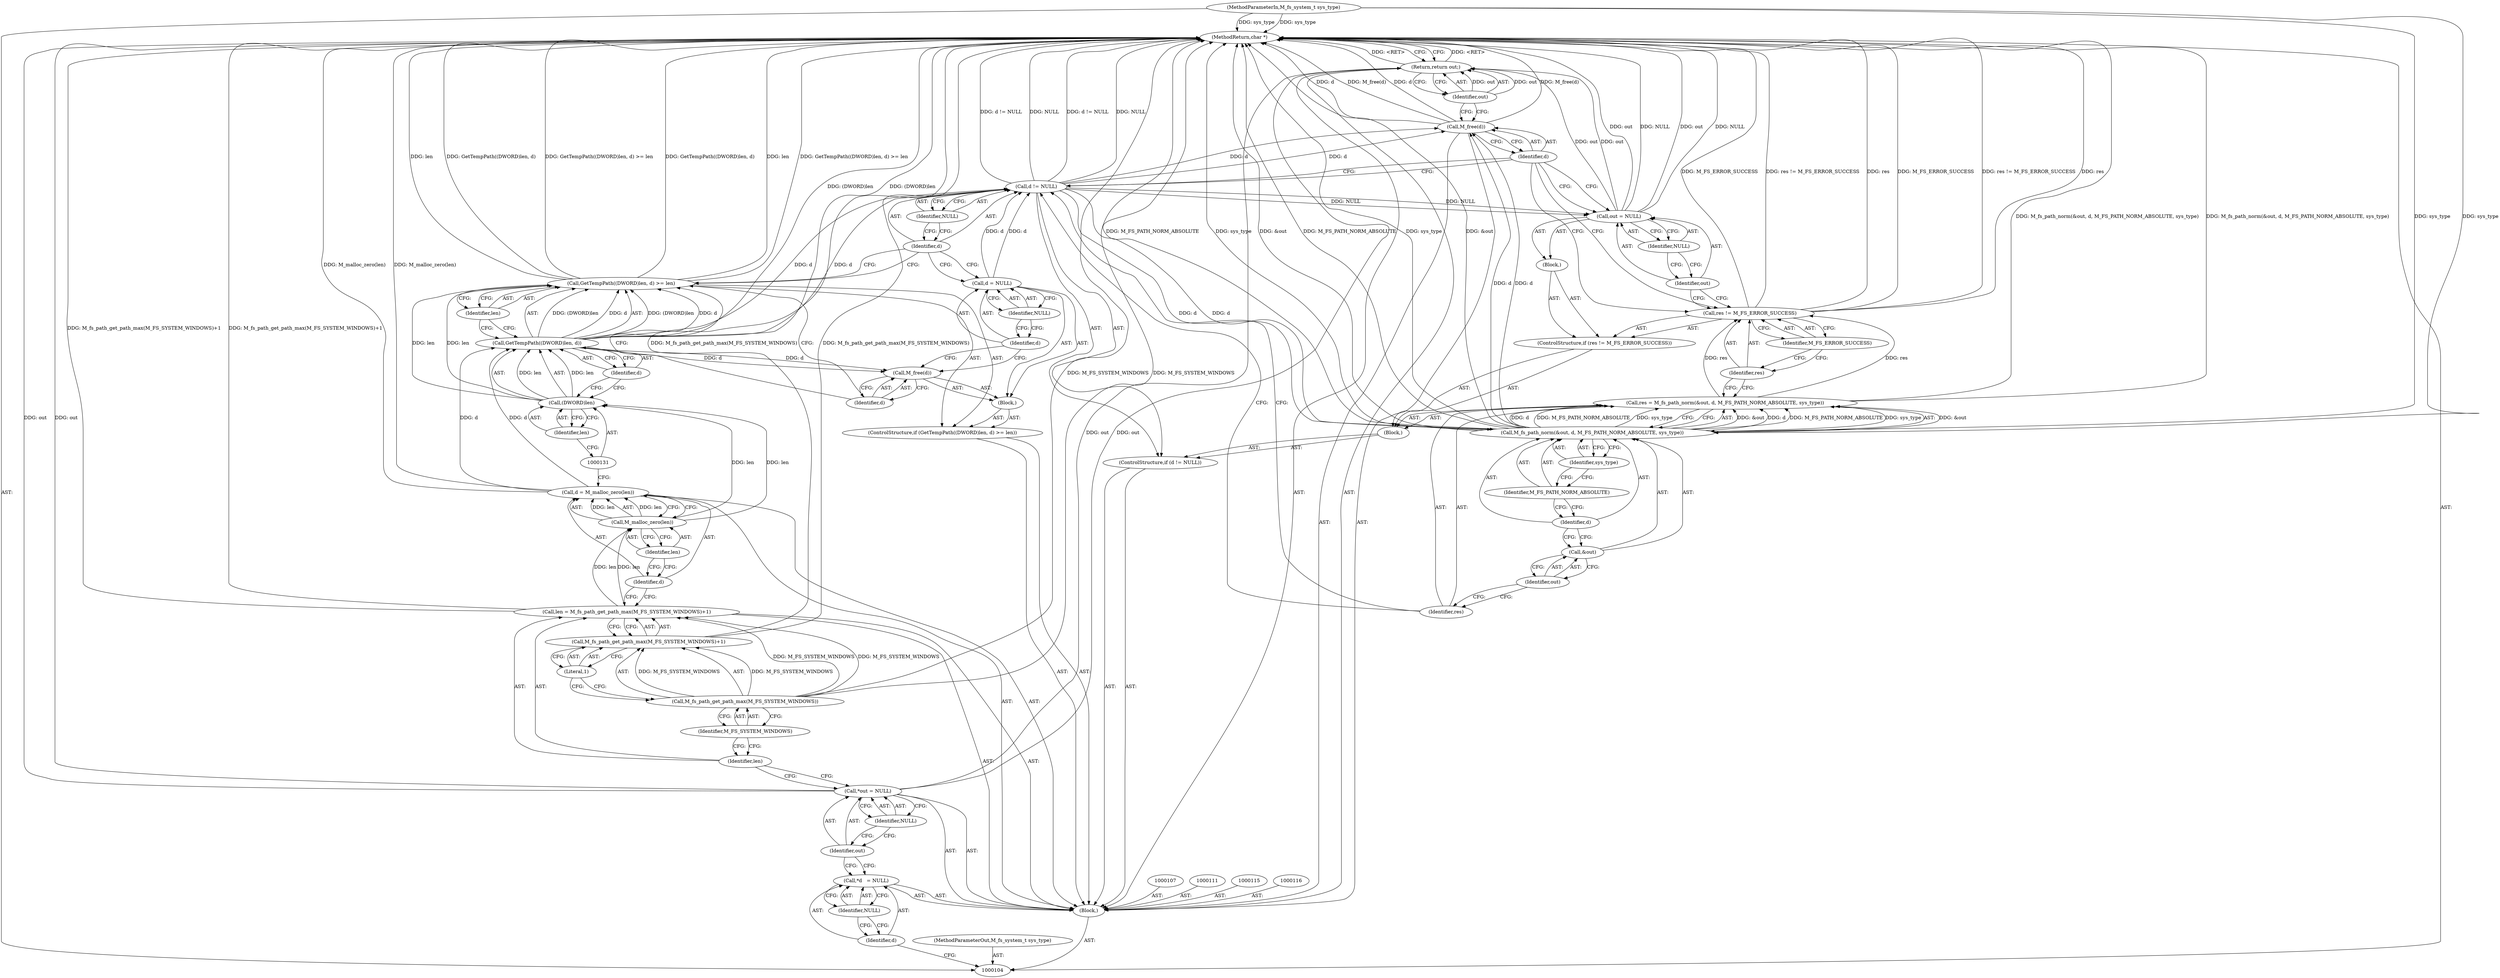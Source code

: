 digraph "0_mstdlib_db124b8f607dd0a40a9aef2d4d468fad433522a7_6" {
"1000166" [label="(MethodReturn,char *)"];
"1000105" [label="(MethodParameterIn,M_fs_system_t sys_type)"];
"1000228" [label="(MethodParameterOut,M_fs_system_t sys_type)"];
"1000127" [label="(ControlStructure,if (GetTempPath((DWORD)len, d) >= len))"];
"1000130" [label="(Call,(DWORD)len)"];
"1000132" [label="(Identifier,len)"];
"1000133" [label="(Identifier,d)"];
"1000134" [label="(Identifier,len)"];
"1000135" [label="(Block,)"];
"1000128" [label="(Call,GetTempPath((DWORD)len, d) >= len)"];
"1000129" [label="(Call,GetTempPath((DWORD)len, d))"];
"1000136" [label="(Call,M_free(d))"];
"1000137" [label="(Identifier,d)"];
"1000138" [label="(Call,d = NULL)"];
"1000139" [label="(Identifier,d)"];
"1000140" [label="(Identifier,NULL)"];
"1000106" [label="(Block,)"];
"1000108" [label="(Call,*d   = NULL)"];
"1000109" [label="(Identifier,d)"];
"1000110" [label="(Identifier,NULL)"];
"1000112" [label="(Call,*out = NULL)"];
"1000113" [label="(Identifier,out)"];
"1000114" [label="(Identifier,NULL)"];
"1000141" [label="(ControlStructure,if (d != NULL))"];
"1000144" [label="(Identifier,NULL)"];
"1000145" [label="(Block,)"];
"1000142" [label="(Call,d != NULL)"];
"1000143" [label="(Identifier,d)"];
"1000146" [label="(Call,res = M_fs_path_norm(&out, d, M_FS_PATH_NORM_ABSOLUTE, sys_type))"];
"1000147" [label="(Identifier,res)"];
"1000149" [label="(Call,&out)"];
"1000150" [label="(Identifier,out)"];
"1000151" [label="(Identifier,d)"];
"1000152" [label="(Identifier,M_FS_PATH_NORM_ABSOLUTE)"];
"1000153" [label="(Identifier,sys_type)"];
"1000148" [label="(Call,M_fs_path_norm(&out, d, M_FS_PATH_NORM_ABSOLUTE, sys_type))"];
"1000157" [label="(Identifier,M_FS_ERROR_SUCCESS)"];
"1000154" [label="(ControlStructure,if (res != M_FS_ERROR_SUCCESS))"];
"1000158" [label="(Block,)"];
"1000155" [label="(Call,res != M_FS_ERROR_SUCCESS)"];
"1000156" [label="(Identifier,res)"];
"1000159" [label="(Call,out = NULL)"];
"1000160" [label="(Identifier,out)"];
"1000161" [label="(Identifier,NULL)"];
"1000162" [label="(Call,M_free(d))"];
"1000163" [label="(Identifier,d)"];
"1000164" [label="(Return,return out;)"];
"1000165" [label="(Identifier,out)"];
"1000119" [label="(Call,M_fs_path_get_path_max(M_FS_SYSTEM_WINDOWS)+1)"];
"1000120" [label="(Call,M_fs_path_get_path_max(M_FS_SYSTEM_WINDOWS))"];
"1000121" [label="(Identifier,M_FS_SYSTEM_WINDOWS)"];
"1000122" [label="(Literal,1)"];
"1000117" [label="(Call,len = M_fs_path_get_path_max(M_FS_SYSTEM_WINDOWS)+1)"];
"1000118" [label="(Identifier,len)"];
"1000123" [label="(Call,d = M_malloc_zero(len))"];
"1000124" [label="(Identifier,d)"];
"1000126" [label="(Identifier,len)"];
"1000125" [label="(Call,M_malloc_zero(len))"];
"1000166" -> "1000104"  [label="AST: "];
"1000166" -> "1000164"  [label="CFG: "];
"1000129" -> "1000166"  [label="DDG: (DWORD)len"];
"1000142" -> "1000166"  [label="DDG: d != NULL"];
"1000142" -> "1000166"  [label="DDG: NULL"];
"1000123" -> "1000166"  [label="DDG: M_malloc_zero(len)"];
"1000155" -> "1000166"  [label="DDG: M_FS_ERROR_SUCCESS"];
"1000155" -> "1000166"  [label="DDG: res != M_FS_ERROR_SUCCESS"];
"1000155" -> "1000166"  [label="DDG: res"];
"1000105" -> "1000166"  [label="DDG: sys_type"];
"1000159" -> "1000166"  [label="DDG: out"];
"1000159" -> "1000166"  [label="DDG: NULL"];
"1000148" -> "1000166"  [label="DDG: M_FS_PATH_NORM_ABSOLUTE"];
"1000148" -> "1000166"  [label="DDG: sys_type"];
"1000148" -> "1000166"  [label="DDG: &out"];
"1000120" -> "1000166"  [label="DDG: M_FS_SYSTEM_WINDOWS"];
"1000117" -> "1000166"  [label="DDG: M_fs_path_get_path_max(M_FS_SYSTEM_WINDOWS)+1"];
"1000128" -> "1000166"  [label="DDG: GetTempPath((DWORD)len, d)"];
"1000128" -> "1000166"  [label="DDG: len"];
"1000128" -> "1000166"  [label="DDG: GetTempPath((DWORD)len, d) >= len"];
"1000146" -> "1000166"  [label="DDG: M_fs_path_norm(&out, d, M_FS_PATH_NORM_ABSOLUTE, sys_type)"];
"1000112" -> "1000166"  [label="DDG: out"];
"1000119" -> "1000166"  [label="DDG: M_fs_path_get_path_max(M_FS_SYSTEM_WINDOWS)"];
"1000162" -> "1000166"  [label="DDG: d"];
"1000162" -> "1000166"  [label="DDG: M_free(d)"];
"1000164" -> "1000166"  [label="DDG: <RET>"];
"1000105" -> "1000104"  [label="AST: "];
"1000105" -> "1000166"  [label="DDG: sys_type"];
"1000105" -> "1000148"  [label="DDG: sys_type"];
"1000228" -> "1000104"  [label="AST: "];
"1000127" -> "1000106"  [label="AST: "];
"1000128" -> "1000127"  [label="AST: "];
"1000135" -> "1000127"  [label="AST: "];
"1000130" -> "1000129"  [label="AST: "];
"1000130" -> "1000132"  [label="CFG: "];
"1000131" -> "1000130"  [label="AST: "];
"1000132" -> "1000130"  [label="AST: "];
"1000133" -> "1000130"  [label="CFG: "];
"1000130" -> "1000129"  [label="DDG: len"];
"1000125" -> "1000130"  [label="DDG: len"];
"1000130" -> "1000128"  [label="DDG: len"];
"1000132" -> "1000130"  [label="AST: "];
"1000132" -> "1000131"  [label="CFG: "];
"1000130" -> "1000132"  [label="CFG: "];
"1000133" -> "1000129"  [label="AST: "];
"1000133" -> "1000130"  [label="CFG: "];
"1000129" -> "1000133"  [label="CFG: "];
"1000134" -> "1000128"  [label="AST: "];
"1000134" -> "1000129"  [label="CFG: "];
"1000128" -> "1000134"  [label="CFG: "];
"1000135" -> "1000127"  [label="AST: "];
"1000136" -> "1000135"  [label="AST: "];
"1000138" -> "1000135"  [label="AST: "];
"1000128" -> "1000127"  [label="AST: "];
"1000128" -> "1000134"  [label="CFG: "];
"1000129" -> "1000128"  [label="AST: "];
"1000134" -> "1000128"  [label="AST: "];
"1000137" -> "1000128"  [label="CFG: "];
"1000143" -> "1000128"  [label="CFG: "];
"1000128" -> "1000166"  [label="DDG: GetTempPath((DWORD)len, d)"];
"1000128" -> "1000166"  [label="DDG: len"];
"1000128" -> "1000166"  [label="DDG: GetTempPath((DWORD)len, d) >= len"];
"1000129" -> "1000128"  [label="DDG: (DWORD)len"];
"1000129" -> "1000128"  [label="DDG: d"];
"1000130" -> "1000128"  [label="DDG: len"];
"1000129" -> "1000128"  [label="AST: "];
"1000129" -> "1000133"  [label="CFG: "];
"1000130" -> "1000129"  [label="AST: "];
"1000133" -> "1000129"  [label="AST: "];
"1000134" -> "1000129"  [label="CFG: "];
"1000129" -> "1000166"  [label="DDG: (DWORD)len"];
"1000129" -> "1000128"  [label="DDG: (DWORD)len"];
"1000129" -> "1000128"  [label="DDG: d"];
"1000130" -> "1000129"  [label="DDG: len"];
"1000123" -> "1000129"  [label="DDG: d"];
"1000129" -> "1000136"  [label="DDG: d"];
"1000129" -> "1000142"  [label="DDG: d"];
"1000136" -> "1000135"  [label="AST: "];
"1000136" -> "1000137"  [label="CFG: "];
"1000137" -> "1000136"  [label="AST: "];
"1000139" -> "1000136"  [label="CFG: "];
"1000129" -> "1000136"  [label="DDG: d"];
"1000137" -> "1000136"  [label="AST: "];
"1000137" -> "1000128"  [label="CFG: "];
"1000136" -> "1000137"  [label="CFG: "];
"1000138" -> "1000135"  [label="AST: "];
"1000138" -> "1000140"  [label="CFG: "];
"1000139" -> "1000138"  [label="AST: "];
"1000140" -> "1000138"  [label="AST: "];
"1000143" -> "1000138"  [label="CFG: "];
"1000138" -> "1000142"  [label="DDG: d"];
"1000139" -> "1000138"  [label="AST: "];
"1000139" -> "1000136"  [label="CFG: "];
"1000140" -> "1000139"  [label="CFG: "];
"1000140" -> "1000138"  [label="AST: "];
"1000140" -> "1000139"  [label="CFG: "];
"1000138" -> "1000140"  [label="CFG: "];
"1000106" -> "1000104"  [label="AST: "];
"1000107" -> "1000106"  [label="AST: "];
"1000108" -> "1000106"  [label="AST: "];
"1000111" -> "1000106"  [label="AST: "];
"1000112" -> "1000106"  [label="AST: "];
"1000115" -> "1000106"  [label="AST: "];
"1000116" -> "1000106"  [label="AST: "];
"1000117" -> "1000106"  [label="AST: "];
"1000123" -> "1000106"  [label="AST: "];
"1000127" -> "1000106"  [label="AST: "];
"1000141" -> "1000106"  [label="AST: "];
"1000162" -> "1000106"  [label="AST: "];
"1000164" -> "1000106"  [label="AST: "];
"1000108" -> "1000106"  [label="AST: "];
"1000108" -> "1000110"  [label="CFG: "];
"1000109" -> "1000108"  [label="AST: "];
"1000110" -> "1000108"  [label="AST: "];
"1000113" -> "1000108"  [label="CFG: "];
"1000109" -> "1000108"  [label="AST: "];
"1000109" -> "1000104"  [label="CFG: "];
"1000110" -> "1000109"  [label="CFG: "];
"1000110" -> "1000108"  [label="AST: "];
"1000110" -> "1000109"  [label="CFG: "];
"1000108" -> "1000110"  [label="CFG: "];
"1000112" -> "1000106"  [label="AST: "];
"1000112" -> "1000114"  [label="CFG: "];
"1000113" -> "1000112"  [label="AST: "];
"1000114" -> "1000112"  [label="AST: "];
"1000118" -> "1000112"  [label="CFG: "];
"1000112" -> "1000166"  [label="DDG: out"];
"1000112" -> "1000164"  [label="DDG: out"];
"1000113" -> "1000112"  [label="AST: "];
"1000113" -> "1000108"  [label="CFG: "];
"1000114" -> "1000113"  [label="CFG: "];
"1000114" -> "1000112"  [label="AST: "];
"1000114" -> "1000113"  [label="CFG: "];
"1000112" -> "1000114"  [label="CFG: "];
"1000141" -> "1000106"  [label="AST: "];
"1000142" -> "1000141"  [label="AST: "];
"1000145" -> "1000141"  [label="AST: "];
"1000144" -> "1000142"  [label="AST: "];
"1000144" -> "1000143"  [label="CFG: "];
"1000142" -> "1000144"  [label="CFG: "];
"1000145" -> "1000141"  [label="AST: "];
"1000146" -> "1000145"  [label="AST: "];
"1000154" -> "1000145"  [label="AST: "];
"1000142" -> "1000141"  [label="AST: "];
"1000142" -> "1000144"  [label="CFG: "];
"1000143" -> "1000142"  [label="AST: "];
"1000144" -> "1000142"  [label="AST: "];
"1000147" -> "1000142"  [label="CFG: "];
"1000163" -> "1000142"  [label="CFG: "];
"1000142" -> "1000166"  [label="DDG: d != NULL"];
"1000142" -> "1000166"  [label="DDG: NULL"];
"1000138" -> "1000142"  [label="DDG: d"];
"1000129" -> "1000142"  [label="DDG: d"];
"1000142" -> "1000148"  [label="DDG: d"];
"1000142" -> "1000159"  [label="DDG: NULL"];
"1000142" -> "1000162"  [label="DDG: d"];
"1000143" -> "1000142"  [label="AST: "];
"1000143" -> "1000138"  [label="CFG: "];
"1000143" -> "1000128"  [label="CFG: "];
"1000144" -> "1000143"  [label="CFG: "];
"1000146" -> "1000145"  [label="AST: "];
"1000146" -> "1000148"  [label="CFG: "];
"1000147" -> "1000146"  [label="AST: "];
"1000148" -> "1000146"  [label="AST: "];
"1000156" -> "1000146"  [label="CFG: "];
"1000146" -> "1000166"  [label="DDG: M_fs_path_norm(&out, d, M_FS_PATH_NORM_ABSOLUTE, sys_type)"];
"1000148" -> "1000146"  [label="DDG: &out"];
"1000148" -> "1000146"  [label="DDG: d"];
"1000148" -> "1000146"  [label="DDG: M_FS_PATH_NORM_ABSOLUTE"];
"1000148" -> "1000146"  [label="DDG: sys_type"];
"1000146" -> "1000155"  [label="DDG: res"];
"1000147" -> "1000146"  [label="AST: "];
"1000147" -> "1000142"  [label="CFG: "];
"1000150" -> "1000147"  [label="CFG: "];
"1000149" -> "1000148"  [label="AST: "];
"1000149" -> "1000150"  [label="CFG: "];
"1000150" -> "1000149"  [label="AST: "];
"1000151" -> "1000149"  [label="CFG: "];
"1000150" -> "1000149"  [label="AST: "];
"1000150" -> "1000147"  [label="CFG: "];
"1000149" -> "1000150"  [label="CFG: "];
"1000151" -> "1000148"  [label="AST: "];
"1000151" -> "1000149"  [label="CFG: "];
"1000152" -> "1000151"  [label="CFG: "];
"1000152" -> "1000148"  [label="AST: "];
"1000152" -> "1000151"  [label="CFG: "];
"1000153" -> "1000152"  [label="CFG: "];
"1000153" -> "1000148"  [label="AST: "];
"1000153" -> "1000152"  [label="CFG: "];
"1000148" -> "1000153"  [label="CFG: "];
"1000148" -> "1000146"  [label="AST: "];
"1000148" -> "1000153"  [label="CFG: "];
"1000149" -> "1000148"  [label="AST: "];
"1000151" -> "1000148"  [label="AST: "];
"1000152" -> "1000148"  [label="AST: "];
"1000153" -> "1000148"  [label="AST: "];
"1000146" -> "1000148"  [label="CFG: "];
"1000148" -> "1000166"  [label="DDG: M_FS_PATH_NORM_ABSOLUTE"];
"1000148" -> "1000166"  [label="DDG: sys_type"];
"1000148" -> "1000166"  [label="DDG: &out"];
"1000148" -> "1000146"  [label="DDG: &out"];
"1000148" -> "1000146"  [label="DDG: d"];
"1000148" -> "1000146"  [label="DDG: M_FS_PATH_NORM_ABSOLUTE"];
"1000148" -> "1000146"  [label="DDG: sys_type"];
"1000142" -> "1000148"  [label="DDG: d"];
"1000105" -> "1000148"  [label="DDG: sys_type"];
"1000148" -> "1000162"  [label="DDG: d"];
"1000157" -> "1000155"  [label="AST: "];
"1000157" -> "1000156"  [label="CFG: "];
"1000155" -> "1000157"  [label="CFG: "];
"1000154" -> "1000145"  [label="AST: "];
"1000155" -> "1000154"  [label="AST: "];
"1000158" -> "1000154"  [label="AST: "];
"1000158" -> "1000154"  [label="AST: "];
"1000159" -> "1000158"  [label="AST: "];
"1000155" -> "1000154"  [label="AST: "];
"1000155" -> "1000157"  [label="CFG: "];
"1000156" -> "1000155"  [label="AST: "];
"1000157" -> "1000155"  [label="AST: "];
"1000160" -> "1000155"  [label="CFG: "];
"1000163" -> "1000155"  [label="CFG: "];
"1000155" -> "1000166"  [label="DDG: M_FS_ERROR_SUCCESS"];
"1000155" -> "1000166"  [label="DDG: res != M_FS_ERROR_SUCCESS"];
"1000155" -> "1000166"  [label="DDG: res"];
"1000146" -> "1000155"  [label="DDG: res"];
"1000156" -> "1000155"  [label="AST: "];
"1000156" -> "1000146"  [label="CFG: "];
"1000157" -> "1000156"  [label="CFG: "];
"1000159" -> "1000158"  [label="AST: "];
"1000159" -> "1000161"  [label="CFG: "];
"1000160" -> "1000159"  [label="AST: "];
"1000161" -> "1000159"  [label="AST: "];
"1000163" -> "1000159"  [label="CFG: "];
"1000159" -> "1000166"  [label="DDG: out"];
"1000159" -> "1000166"  [label="DDG: NULL"];
"1000142" -> "1000159"  [label="DDG: NULL"];
"1000159" -> "1000164"  [label="DDG: out"];
"1000160" -> "1000159"  [label="AST: "];
"1000160" -> "1000155"  [label="CFG: "];
"1000161" -> "1000160"  [label="CFG: "];
"1000161" -> "1000159"  [label="AST: "];
"1000161" -> "1000160"  [label="CFG: "];
"1000159" -> "1000161"  [label="CFG: "];
"1000162" -> "1000106"  [label="AST: "];
"1000162" -> "1000163"  [label="CFG: "];
"1000163" -> "1000162"  [label="AST: "];
"1000165" -> "1000162"  [label="CFG: "];
"1000162" -> "1000166"  [label="DDG: d"];
"1000162" -> "1000166"  [label="DDG: M_free(d)"];
"1000148" -> "1000162"  [label="DDG: d"];
"1000142" -> "1000162"  [label="DDG: d"];
"1000163" -> "1000162"  [label="AST: "];
"1000163" -> "1000159"  [label="CFG: "];
"1000163" -> "1000155"  [label="CFG: "];
"1000163" -> "1000142"  [label="CFG: "];
"1000162" -> "1000163"  [label="CFG: "];
"1000164" -> "1000106"  [label="AST: "];
"1000164" -> "1000165"  [label="CFG: "];
"1000165" -> "1000164"  [label="AST: "];
"1000166" -> "1000164"  [label="CFG: "];
"1000164" -> "1000166"  [label="DDG: <RET>"];
"1000165" -> "1000164"  [label="DDG: out"];
"1000159" -> "1000164"  [label="DDG: out"];
"1000112" -> "1000164"  [label="DDG: out"];
"1000165" -> "1000164"  [label="AST: "];
"1000165" -> "1000162"  [label="CFG: "];
"1000164" -> "1000165"  [label="CFG: "];
"1000165" -> "1000164"  [label="DDG: out"];
"1000119" -> "1000117"  [label="AST: "];
"1000119" -> "1000122"  [label="CFG: "];
"1000120" -> "1000119"  [label="AST: "];
"1000122" -> "1000119"  [label="AST: "];
"1000117" -> "1000119"  [label="CFG: "];
"1000119" -> "1000166"  [label="DDG: M_fs_path_get_path_max(M_FS_SYSTEM_WINDOWS)"];
"1000120" -> "1000119"  [label="DDG: M_FS_SYSTEM_WINDOWS"];
"1000120" -> "1000119"  [label="AST: "];
"1000120" -> "1000121"  [label="CFG: "];
"1000121" -> "1000120"  [label="AST: "];
"1000122" -> "1000120"  [label="CFG: "];
"1000120" -> "1000166"  [label="DDG: M_FS_SYSTEM_WINDOWS"];
"1000120" -> "1000117"  [label="DDG: M_FS_SYSTEM_WINDOWS"];
"1000120" -> "1000119"  [label="DDG: M_FS_SYSTEM_WINDOWS"];
"1000121" -> "1000120"  [label="AST: "];
"1000121" -> "1000118"  [label="CFG: "];
"1000120" -> "1000121"  [label="CFG: "];
"1000122" -> "1000119"  [label="AST: "];
"1000122" -> "1000120"  [label="CFG: "];
"1000119" -> "1000122"  [label="CFG: "];
"1000117" -> "1000106"  [label="AST: "];
"1000117" -> "1000119"  [label="CFG: "];
"1000118" -> "1000117"  [label="AST: "];
"1000119" -> "1000117"  [label="AST: "];
"1000124" -> "1000117"  [label="CFG: "];
"1000117" -> "1000166"  [label="DDG: M_fs_path_get_path_max(M_FS_SYSTEM_WINDOWS)+1"];
"1000120" -> "1000117"  [label="DDG: M_FS_SYSTEM_WINDOWS"];
"1000117" -> "1000125"  [label="DDG: len"];
"1000118" -> "1000117"  [label="AST: "];
"1000118" -> "1000112"  [label="CFG: "];
"1000121" -> "1000118"  [label="CFG: "];
"1000123" -> "1000106"  [label="AST: "];
"1000123" -> "1000125"  [label="CFG: "];
"1000124" -> "1000123"  [label="AST: "];
"1000125" -> "1000123"  [label="AST: "];
"1000131" -> "1000123"  [label="CFG: "];
"1000123" -> "1000166"  [label="DDG: M_malloc_zero(len)"];
"1000125" -> "1000123"  [label="DDG: len"];
"1000123" -> "1000129"  [label="DDG: d"];
"1000124" -> "1000123"  [label="AST: "];
"1000124" -> "1000117"  [label="CFG: "];
"1000126" -> "1000124"  [label="CFG: "];
"1000126" -> "1000125"  [label="AST: "];
"1000126" -> "1000124"  [label="CFG: "];
"1000125" -> "1000126"  [label="CFG: "];
"1000125" -> "1000123"  [label="AST: "];
"1000125" -> "1000126"  [label="CFG: "];
"1000126" -> "1000125"  [label="AST: "];
"1000123" -> "1000125"  [label="CFG: "];
"1000125" -> "1000123"  [label="DDG: len"];
"1000117" -> "1000125"  [label="DDG: len"];
"1000125" -> "1000130"  [label="DDG: len"];
}
